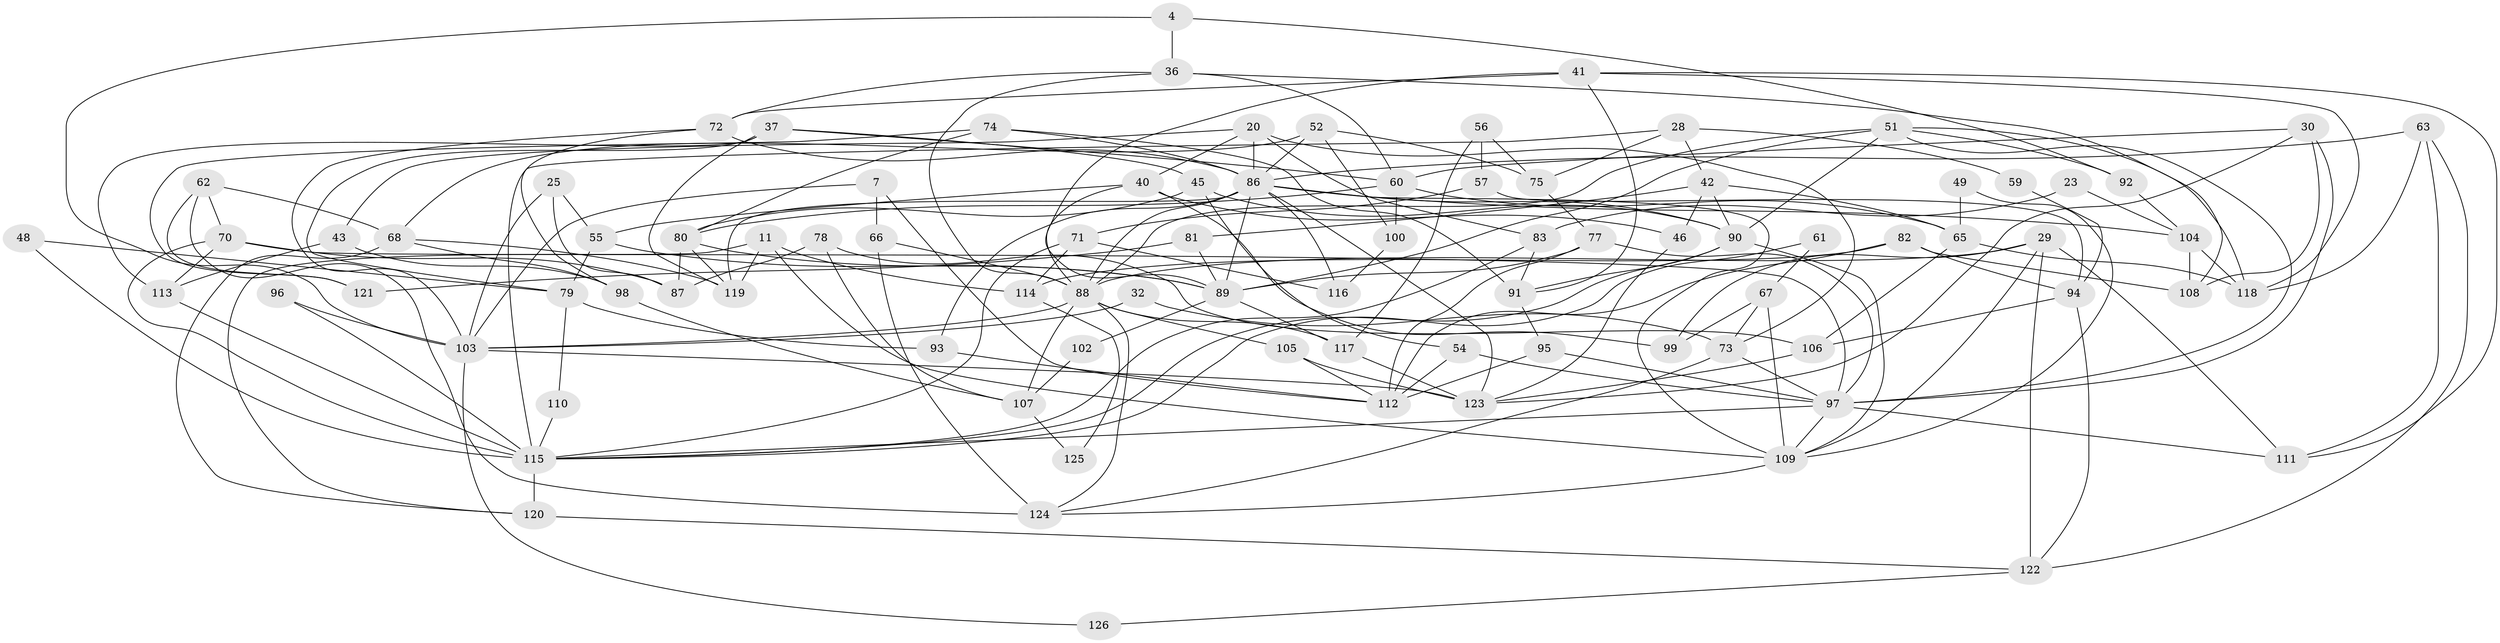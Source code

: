 // original degree distribution, {4: 0.31746031746031744, 3: 0.2698412698412698, 5: 0.16666666666666666, 6: 0.09523809523809523, 2: 0.1111111111111111, 7: 0.031746031746031744, 9: 0.007936507936507936}
// Generated by graph-tools (version 1.1) at 2025/54/03/04/25 21:54:31]
// undirected, 88 vertices, 196 edges
graph export_dot {
graph [start="1"]
  node [color=gray90,style=filled];
  4;
  7;
  11;
  20;
  23;
  25;
  28;
  29;
  30;
  32;
  36 [super="+1"];
  37;
  40;
  41 [super="+9"];
  42 [super="+21"];
  43;
  45;
  46;
  48;
  49;
  51 [super="+50"];
  52;
  54;
  55;
  56;
  57;
  59;
  60 [super="+58"];
  61;
  62;
  63;
  65;
  66 [super="+39"];
  67;
  68;
  70 [super="+24"];
  71;
  72;
  73 [super="+6"];
  74 [super="+31"];
  75;
  77;
  78;
  79;
  80 [super="+12"];
  81;
  82;
  83;
  86 [super="+44+26"];
  87;
  88 [super="+13+76+35"];
  89 [super="+53"];
  90 [super="+15+69"];
  91 [super="+22"];
  92 [super="+64"];
  93;
  94;
  95;
  96;
  97 [super="+8+16"];
  98;
  99;
  100;
  102;
  103 [super="+47"];
  104;
  105;
  106;
  107;
  108;
  109 [super="+33"];
  110;
  111;
  112 [super="+10"];
  113;
  114;
  115 [super="+101+85"];
  116;
  117;
  118;
  119;
  120;
  121;
  122;
  123 [super="+84"];
  124 [super="+34"];
  125;
  126;
  4 -- 36;
  4 -- 103;
  4 -- 92;
  7 -- 103 [weight=2];
  7 -- 66 [weight=2];
  7 -- 112;
  11 -- 119;
  11 -- 120;
  11 -- 114;
  11 -- 109;
  20 -- 43;
  20 -- 40;
  20 -- 73;
  20 -- 83;
  20 -- 86;
  23 -- 104;
  23 -- 83;
  25 -- 87;
  25 -- 55;
  25 -- 103;
  28 -- 115;
  28 -- 75;
  28 -- 42;
  28 -- 59;
  29 -- 111;
  29 -- 88;
  29 -- 99;
  29 -- 122;
  29 -- 109;
  30 -- 108;
  30 -- 60;
  30 -- 97;
  30 -- 123;
  32 -- 103;
  32 -- 73;
  36 -- 108;
  36 -- 72;
  36 -- 60;
  36 -- 88;
  37 -- 45;
  37 -- 119;
  37 -- 79;
  37 -- 113;
  37 -- 60;
  40 -- 46;
  40 -- 55;
  40 -- 99;
  40 -- 88;
  41 -- 118;
  41 -- 72;
  41 -- 89;
  41 -- 91;
  41 -- 111;
  42 -- 90 [weight=2];
  42 -- 65;
  42 -- 81;
  42 -- 46;
  43 -- 98;
  43 -- 113;
  45 -- 80;
  45 -- 54;
  45 -- 90;
  46 -- 123;
  48 -- 115;
  48 -- 79;
  49 -- 65;
  49 -- 109;
  51 -- 118;
  51 -- 88 [weight=2];
  51 -- 97;
  51 -- 89;
  51 -- 90 [weight=2];
  51 -- 92;
  52 -- 75;
  52 -- 68;
  52 -- 100;
  52 -- 86;
  54 -- 97;
  54 -- 112;
  55 -- 79;
  55 -- 89;
  56 -- 57;
  56 -- 117;
  56 -- 75;
  57 -- 94;
  57 -- 71;
  59 -- 94;
  60 -- 65;
  60 -- 100;
  60 -- 80 [weight=2];
  61 -- 67;
  61 -- 115;
  62 -- 68;
  62 -- 70;
  62 -- 121;
  62 -- 124;
  63 -- 122;
  63 -- 118;
  63 -- 111;
  63 -- 86;
  65 -- 106;
  65 -- 118;
  66 -- 124 [weight=2];
  66 -- 88;
  67 -- 99;
  67 -- 109;
  67 -- 73;
  68 -- 119;
  68 -- 98;
  68 -- 120;
  70 -- 97;
  70 -- 113;
  70 -- 115;
  70 -- 87;
  71 -- 114;
  71 -- 116;
  71 -- 115;
  72 -- 98;
  72 -- 103;
  72 -- 86;
  73 -- 124;
  73 -- 97;
  74 -- 86 [weight=2];
  74 -- 80;
  74 -- 121;
  74 -- 91;
  75 -- 77;
  77 -- 97;
  77 -- 112;
  77 -- 89;
  78 -- 106;
  78 -- 107;
  78 -- 87;
  79 -- 93;
  79 -- 110;
  80 -- 87;
  80 -- 89;
  80 -- 119 [weight=2];
  81 -- 121;
  81 -- 89;
  82 -- 94;
  82 -- 108;
  82 -- 114;
  82 -- 112;
  83 -- 115;
  83 -- 91 [weight=2];
  86 -- 123 [weight=2];
  86 -- 88 [weight=3];
  86 -- 104;
  86 -- 109;
  86 -- 89;
  86 -- 90;
  86 -- 93;
  86 -- 116;
  86 -- 119;
  88 -- 117;
  88 -- 103;
  88 -- 105;
  88 -- 107;
  88 -- 124;
  89 -- 117;
  89 -- 102;
  90 -- 115;
  90 -- 109;
  90 -- 91;
  91 -- 95;
  92 -- 104 [weight=2];
  93 -- 112;
  94 -- 106;
  94 -- 122;
  95 -- 112;
  95 -- 97;
  96 -- 103;
  96 -- 115;
  97 -- 109;
  97 -- 115;
  97 -- 111;
  98 -- 107;
  100 -- 116;
  102 -- 107;
  103 -- 123 [weight=3];
  103 -- 126;
  104 -- 108;
  104 -- 118;
  105 -- 123;
  105 -- 112;
  106 -- 123;
  107 -- 125;
  109 -- 124;
  110 -- 115;
  113 -- 115;
  114 -- 125;
  115 -- 120 [weight=3];
  117 -- 123;
  120 -- 122;
  122 -- 126;
}
